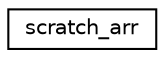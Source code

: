 digraph "Graphical Class Hierarchy"
{
  edge [fontname="Helvetica",fontsize="10",labelfontname="Helvetica",labelfontsize="10"];
  node [fontname="Helvetica",fontsize="10",shape=record];
  rankdir="LR";
  Node0 [label="scratch_arr",height=0.2,width=0.4,color="black", fillcolor="white", style="filled",URL="$structscratch__arr.html"];
}
